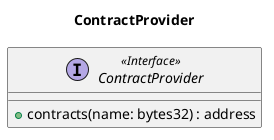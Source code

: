 @startuml

title ContractProvider

interface ContractProvider << Interface >> {
  +contracts(name: bytes32) : address
}

@enduml